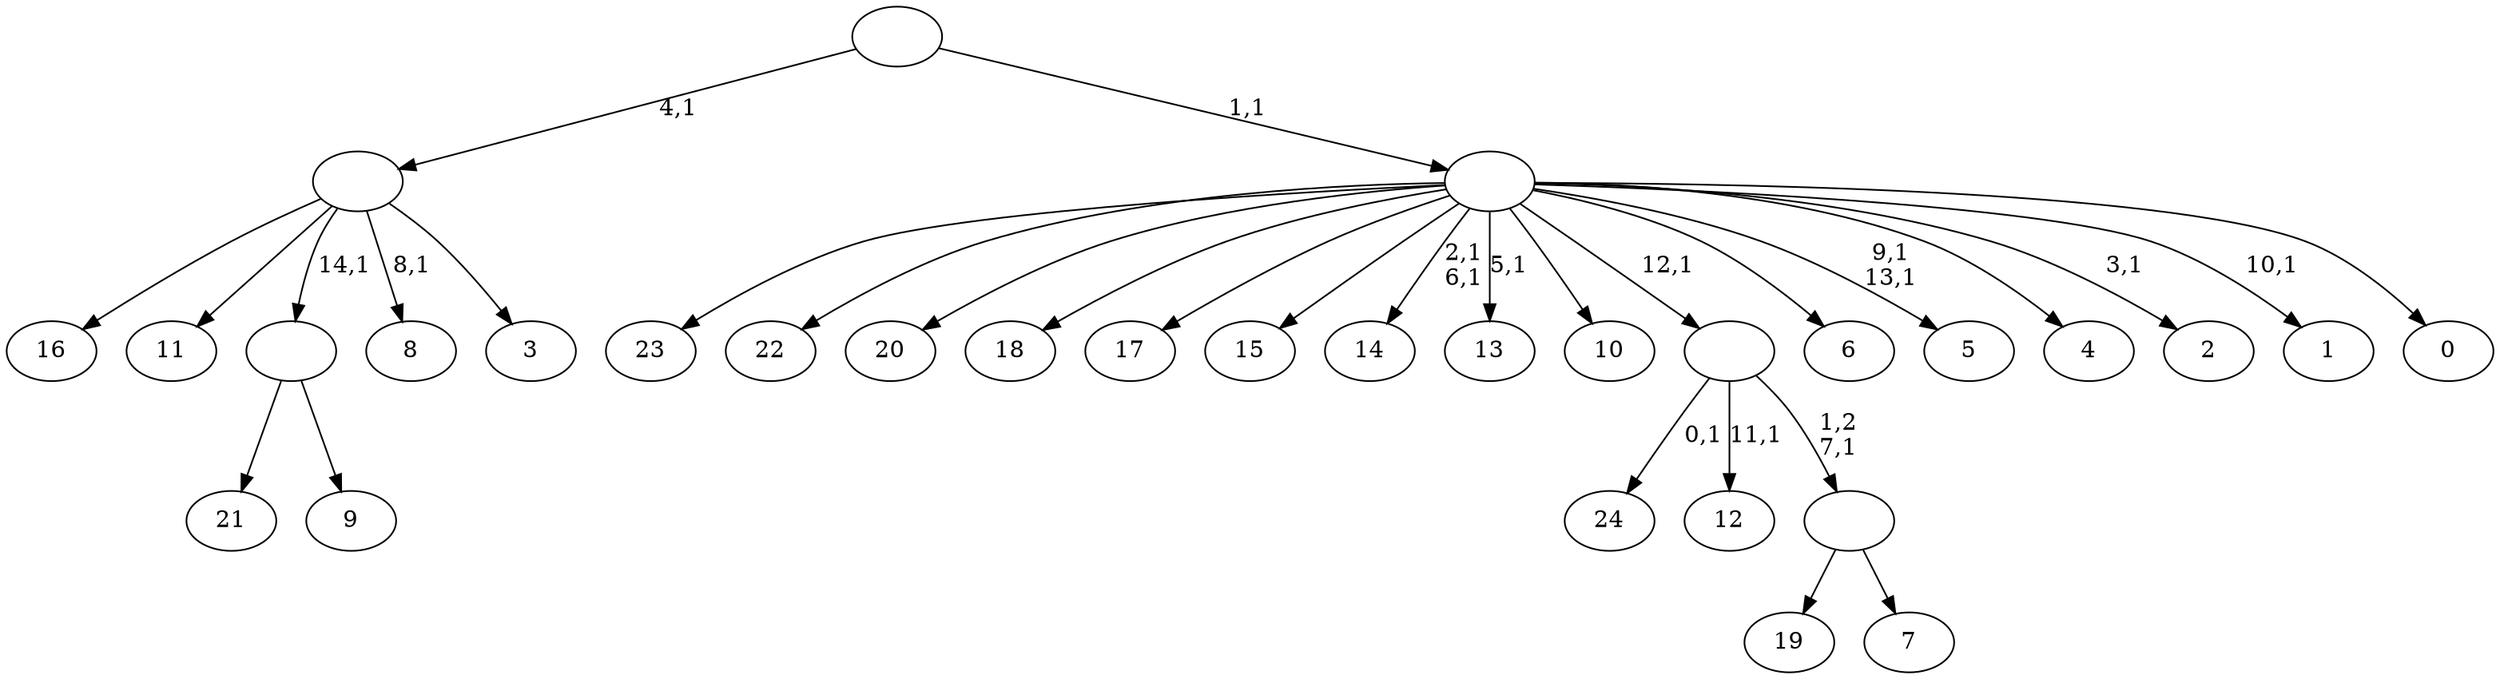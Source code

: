 digraph T {
	40 [label="24"]
	38 [label="23"]
	37 [label="22"]
	36 [label="21"]
	35 [label="20"]
	34 [label="19"]
	33 [label="18"]
	32 [label="17"]
	31 [label="16"]
	30 [label="15"]
	29 [label="14"]
	26 [label="13"]
	24 [label="12"]
	22 [label="11"]
	21 [label="10"]
	20 [label="9"]
	19 [label=""]
	18 [label="8"]
	16 [label="7"]
	15 [label=""]
	14 [label=""]
	13 [label="6"]
	12 [label="5"]
	9 [label="4"]
	8 [label="3"]
	7 [label=""]
	6 [label="2"]
	4 [label="1"]
	2 [label="0"]
	1 [label=""]
	0 [label=""]
	19 -> 36 [label=""]
	19 -> 20 [label=""]
	15 -> 34 [label=""]
	15 -> 16 [label=""]
	14 -> 24 [label="11,1"]
	14 -> 40 [label="0,1"]
	14 -> 15 [label="1,2\n7,1"]
	7 -> 18 [label="8,1"]
	7 -> 31 [label=""]
	7 -> 22 [label=""]
	7 -> 19 [label="14,1"]
	7 -> 8 [label=""]
	1 -> 4 [label="10,1"]
	1 -> 6 [label="3,1"]
	1 -> 12 [label="9,1\n13,1"]
	1 -> 26 [label="5,1"]
	1 -> 29 [label="2,1\n6,1"]
	1 -> 38 [label=""]
	1 -> 37 [label=""]
	1 -> 35 [label=""]
	1 -> 33 [label=""]
	1 -> 32 [label=""]
	1 -> 30 [label=""]
	1 -> 21 [label=""]
	1 -> 14 [label="12,1"]
	1 -> 13 [label=""]
	1 -> 9 [label=""]
	1 -> 2 [label=""]
	0 -> 7 [label="4,1"]
	0 -> 1 [label="1,1"]
}
